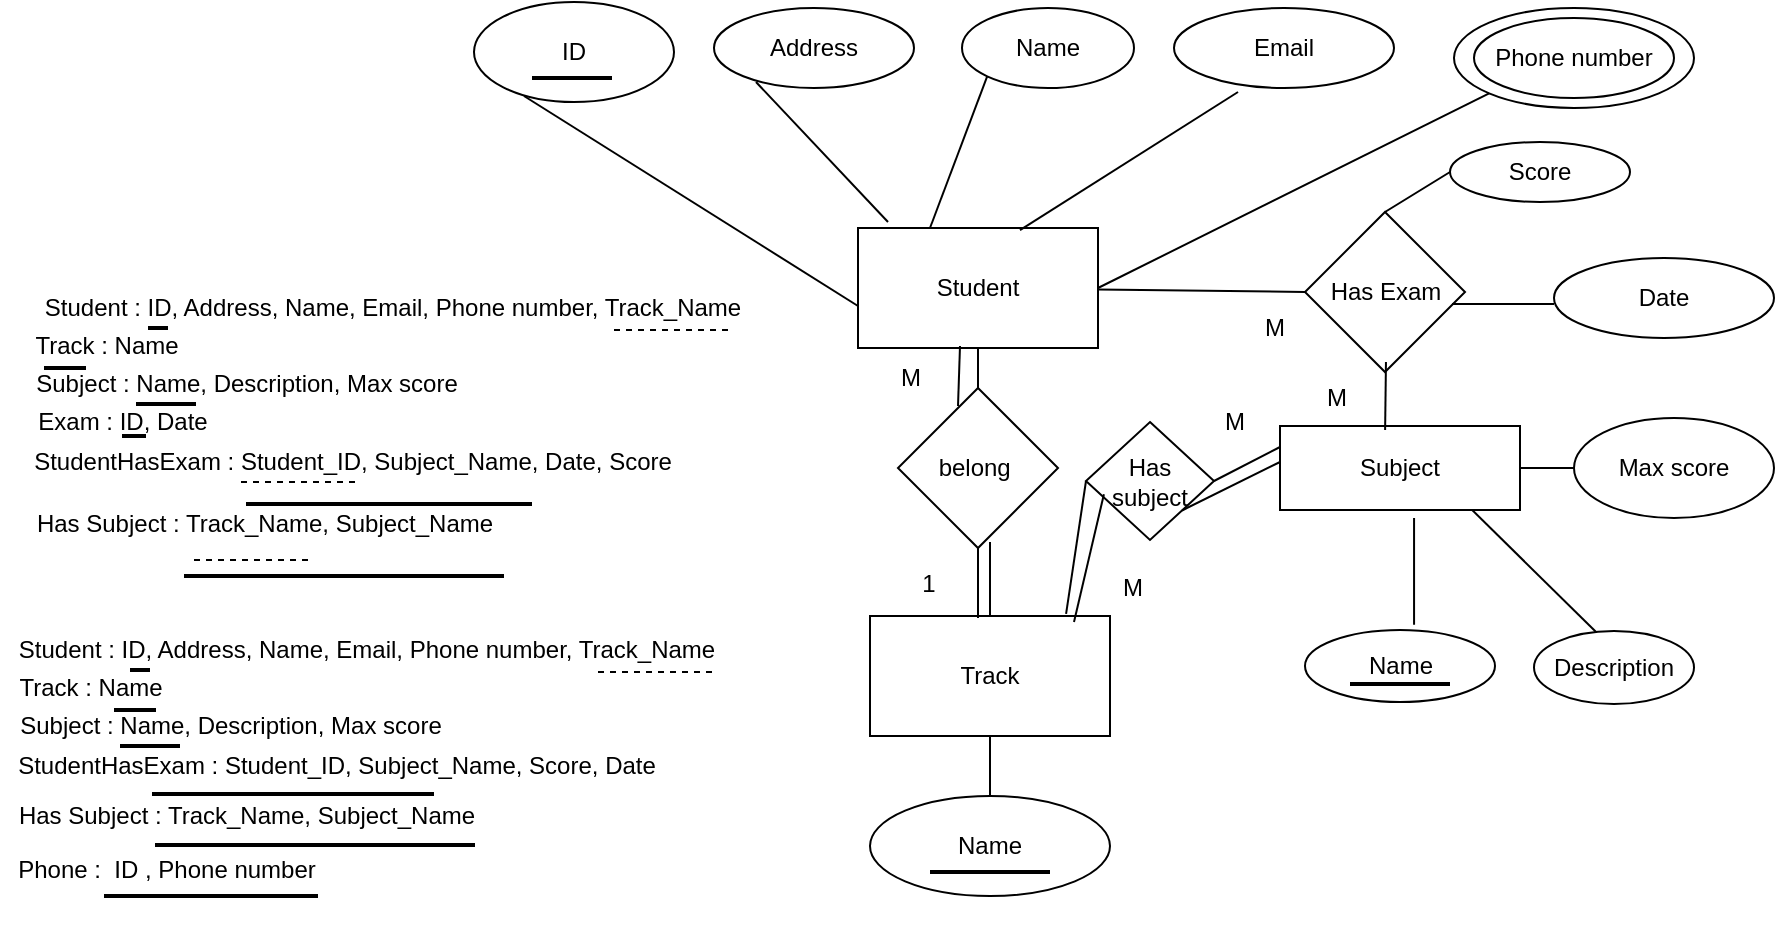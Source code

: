 <mxfile version="14.2.4" type="github">
  <diagram id="9nuSGyLWVy-_RpMzC_ME" name="Page-1">
    <mxGraphModel dx="1695" dy="482" grid="1" gridSize="10" guides="1" tooltips="1" connect="1" arrows="1" fold="1" page="1" pageScale="1" pageWidth="827" pageHeight="1169" math="0" shadow="0">
      <root>
        <mxCell id="0" />
        <mxCell id="1" parent="0" />
        <mxCell id="9ZyquPPQnGf5M0UI1L6W-2" value="Name" style="ellipse;whiteSpace=wrap;html=1;" parent="1" vertex="1">
          <mxGeometry x="354" y="3" width="86" height="40" as="geometry" />
        </mxCell>
        <mxCell id="9ZyquPPQnGf5M0UI1L6W-3" value="Email" style="ellipse;whiteSpace=wrap;html=1;" parent="1" vertex="1">
          <mxGeometry x="460" y="3" width="110" height="40" as="geometry" />
        </mxCell>
        <mxCell id="9ZyquPPQnGf5M0UI1L6W-4" value="Address" style="ellipse;whiteSpace=wrap;html=1;" parent="1" vertex="1">
          <mxGeometry x="230" y="3" width="100" height="40" as="geometry" />
        </mxCell>
        <mxCell id="9ZyquPPQnGf5M0UI1L6W-5" value="" style="ellipse;whiteSpace=wrap;html=1;" parent="1" vertex="1">
          <mxGeometry x="600" y="3" width="120" height="50" as="geometry" />
        </mxCell>
        <mxCell id="9ZyquPPQnGf5M0UI1L6W-6" value="Phone number" style="ellipse;whiteSpace=wrap;html=1;" parent="1" vertex="1">
          <mxGeometry x="610" y="8" width="100" height="40" as="geometry" />
        </mxCell>
        <mxCell id="9ZyquPPQnGf5M0UI1L6W-7" value="" style="endArrow=none;html=1;entryX=0;entryY=1;entryDx=0;entryDy=0;exitX=1;exitY=0.5;exitDx=0;exitDy=0;" parent="1" source="9ZyquPPQnGf5M0UI1L6W-1" target="9ZyquPPQnGf5M0UI1L6W-5" edge="1">
          <mxGeometry width="50" height="50" relative="1" as="geometry">
            <mxPoint x="390" y="153" as="sourcePoint" />
            <mxPoint x="440" y="103" as="targetPoint" />
          </mxGeometry>
        </mxCell>
        <mxCell id="9ZyquPPQnGf5M0UI1L6W-9" value="" style="endArrow=none;html=1;exitX=0.125;exitY=-0.05;exitDx=0;exitDy=0;exitPerimeter=0;entryX=0.73;entryY=0.925;entryDx=0;entryDy=0;entryPerimeter=0;" parent="1" source="9ZyquPPQnGf5M0UI1L6W-1" edge="1">
          <mxGeometry width="50" height="50" relative="1" as="geometry">
            <mxPoint x="228" y="103" as="sourcePoint" />
            <mxPoint x="251" y="40" as="targetPoint" />
          </mxGeometry>
        </mxCell>
        <mxCell id="9ZyquPPQnGf5M0UI1L6W-1" value="Student" style="rounded=0;whiteSpace=wrap;html=1;" parent="1" vertex="1">
          <mxGeometry x="302" y="113" width="120" height="60" as="geometry" />
        </mxCell>
        <mxCell id="9ZyquPPQnGf5M0UI1L6W-13" value="" style="endArrow=none;html=1;entryX=0.291;entryY=1.05;entryDx=0;entryDy=0;entryPerimeter=0;exitX=0.675;exitY=0.017;exitDx=0;exitDy=0;exitPerimeter=0;" parent="1" source="9ZyquPPQnGf5M0UI1L6W-1" target="9ZyquPPQnGf5M0UI1L6W-3" edge="1">
          <mxGeometry width="50" height="50" relative="1" as="geometry">
            <mxPoint x="390" y="153" as="sourcePoint" />
            <mxPoint x="440" y="103" as="targetPoint" />
          </mxGeometry>
        </mxCell>
        <mxCell id="9ZyquPPQnGf5M0UI1L6W-14" value="" style="endArrow=none;html=1;entryX=0;entryY=1;entryDx=0;entryDy=0;" parent="1" target="9ZyquPPQnGf5M0UI1L6W-2" edge="1">
          <mxGeometry width="50" height="50" relative="1" as="geometry">
            <mxPoint x="338" y="113" as="sourcePoint" />
            <mxPoint x="345" y="43" as="targetPoint" />
          </mxGeometry>
        </mxCell>
        <mxCell id="9ZyquPPQnGf5M0UI1L6W-15" value="Track" style="rounded=0;whiteSpace=wrap;html=1;" parent="1" vertex="1">
          <mxGeometry x="308" y="307" width="120" height="60" as="geometry" />
        </mxCell>
        <mxCell id="9ZyquPPQnGf5M0UI1L6W-17" value="Name" style="ellipse;whiteSpace=wrap;html=1;" parent="1" vertex="1">
          <mxGeometry x="308" y="397" width="120" height="50" as="geometry" />
        </mxCell>
        <mxCell id="9ZyquPPQnGf5M0UI1L6W-18" value="" style="endArrow=none;html=1;exitX=0.5;exitY=0;exitDx=0;exitDy=0;entryX=0.5;entryY=1;entryDx=0;entryDy=0;" parent="1" source="9ZyquPPQnGf5M0UI1L6W-17" target="9ZyquPPQnGf5M0UI1L6W-15" edge="1">
          <mxGeometry width="50" height="50" relative="1" as="geometry">
            <mxPoint x="338" y="305" as="sourcePoint" />
            <mxPoint x="388" y="255" as="targetPoint" />
          </mxGeometry>
        </mxCell>
        <mxCell id="9ZyquPPQnGf5M0UI1L6W-19" value="belong&amp;nbsp;" style="rhombus;whiteSpace=wrap;html=1;" parent="1" vertex="1">
          <mxGeometry x="322" y="193" width="80" height="80" as="geometry" />
        </mxCell>
        <mxCell id="9ZyquPPQnGf5M0UI1L6W-20" value="" style="endArrow=none;html=1;entryX=0.5;entryY=0;entryDx=0;entryDy=0;exitX=0.5;exitY=1;exitDx=0;exitDy=0;" parent="1" source="9ZyquPPQnGf5M0UI1L6W-1" target="9ZyquPPQnGf5M0UI1L6W-19" edge="1">
          <mxGeometry width="50" height="50" relative="1" as="geometry">
            <mxPoint x="338" y="280" as="sourcePoint" />
            <mxPoint x="388" y="230" as="targetPoint" />
          </mxGeometry>
        </mxCell>
        <mxCell id="9ZyquPPQnGf5M0UI1L6W-21" value="" style="endArrow=none;html=1;entryX=0.5;entryY=1;entryDx=0;entryDy=0;exitX=0.45;exitY=0.017;exitDx=0;exitDy=0;exitPerimeter=0;" parent="1" source="9ZyquPPQnGf5M0UI1L6W-15" target="9ZyquPPQnGf5M0UI1L6W-19" edge="1">
          <mxGeometry width="50" height="50" relative="1" as="geometry">
            <mxPoint x="368" y="300" as="sourcePoint" />
            <mxPoint x="388" y="230" as="targetPoint" />
          </mxGeometry>
        </mxCell>
        <mxCell id="9ZyquPPQnGf5M0UI1L6W-24" value="" style="endArrow=none;html=1;entryX=0.5;entryY=0;entryDx=0;entryDy=0;exitX=0.5;exitY=1;exitDx=0;exitDy=0;" parent="1" source="9ZyquPPQnGf5M0UI1L6W-1" target="9ZyquPPQnGf5M0UI1L6W-19" edge="1">
          <mxGeometry width="50" height="50" relative="1" as="geometry">
            <mxPoint x="338" y="280" as="sourcePoint" />
            <mxPoint x="388" y="230" as="targetPoint" />
          </mxGeometry>
        </mxCell>
        <mxCell id="9ZyquPPQnGf5M0UI1L6W-26" value="ID" style="ellipse;whiteSpace=wrap;html=1;" parent="1" vertex="1">
          <mxGeometry x="110" width="100" height="50" as="geometry" />
        </mxCell>
        <mxCell id="9ZyquPPQnGf5M0UI1L6W-27" value="" style="endArrow=none;html=1;exitX=0.77;exitY=0.94;exitDx=0;exitDy=0;exitPerimeter=0;entryX=0;entryY=0.65;entryDx=0;entryDy=0;entryPerimeter=0;" parent="1" target="9ZyquPPQnGf5M0UI1L6W-1" edge="1">
          <mxGeometry width="50" height="50" relative="1" as="geometry">
            <mxPoint x="135" y="47" as="sourcePoint" />
            <mxPoint x="388" y="230" as="targetPoint" />
          </mxGeometry>
        </mxCell>
        <mxCell id="9ZyquPPQnGf5M0UI1L6W-34" value="" style="line;strokeWidth=2;html=1;" parent="1" vertex="1">
          <mxGeometry x="139" y="33" width="40" height="10" as="geometry" />
        </mxCell>
        <mxCell id="9ZyquPPQnGf5M0UI1L6W-35" value="" style="line;strokeWidth=2;html=1;" parent="1" vertex="1">
          <mxGeometry x="338" y="430" width="60" height="10" as="geometry" />
        </mxCell>
        <mxCell id="9ZyquPPQnGf5M0UI1L6W-39" value="Name" style="ellipse;whiteSpace=wrap;html=1;" parent="1" vertex="1">
          <mxGeometry x="525.5" y="314" width="95" height="36" as="geometry" />
        </mxCell>
        <mxCell id="9ZyquPPQnGf5M0UI1L6W-40" value="" style="endArrow=none;html=1;entryX=0.574;entryY=0.038;entryDx=0;entryDy=0;entryPerimeter=0;exitX=0.617;exitY=0.983;exitDx=0;exitDy=0;exitPerimeter=0;" parent="1" edge="1">
          <mxGeometry width="50" height="50" relative="1" as="geometry">
            <mxPoint x="580.02" y="257.98" as="sourcePoint" />
            <mxPoint x="580.03" y="311.368" as="targetPoint" />
          </mxGeometry>
        </mxCell>
        <mxCell id="9ZyquPPQnGf5M0UI1L6W-41" value="" style="line;strokeWidth=2;html=1;" parent="1" vertex="1">
          <mxGeometry x="548" y="336" width="50" height="10" as="geometry" />
        </mxCell>
        <mxCell id="9ZyquPPQnGf5M0UI1L6W-43" value="Description" style="ellipse;whiteSpace=wrap;html=1;" parent="1" vertex="1">
          <mxGeometry x="640" y="314.5" width="80" height="36.5" as="geometry" />
        </mxCell>
        <mxCell id="9ZyquPPQnGf5M0UI1L6W-44" value="" style="endArrow=none;html=1;exitX=0.388;exitY=0.014;exitDx=0;exitDy=0;exitPerimeter=0;entryX=1;entryY=0.75;entryDx=0;entryDy=0;" parent="1" source="9ZyquPPQnGf5M0UI1L6W-43" edge="1">
          <mxGeometry width="50" height="50" relative="1" as="geometry">
            <mxPoint x="390" y="290" as="sourcePoint" />
            <mxPoint x="603" y="248" as="targetPoint" />
          </mxGeometry>
        </mxCell>
        <mxCell id="9ZyquPPQnGf5M0UI1L6W-45" value="Max score" style="ellipse;whiteSpace=wrap;html=1;" parent="1" vertex="1">
          <mxGeometry x="660" y="208" width="100" height="50" as="geometry" />
        </mxCell>
        <mxCell id="9ZyquPPQnGf5M0UI1L6W-46" value="" style="endArrow=none;html=1;entryX=0;entryY=0.5;entryDx=0;entryDy=0;exitX=1;exitY=0.5;exitDx=0;exitDy=0;" parent="1" target="9ZyquPPQnGf5M0UI1L6W-45" edge="1">
          <mxGeometry width="50" height="50" relative="1" as="geometry">
            <mxPoint x="603" y="233" as="sourcePoint" />
            <mxPoint x="440" y="240" as="targetPoint" />
          </mxGeometry>
        </mxCell>
        <mxCell id="9ZyquPPQnGf5M0UI1L6W-49" value="Subject" style="rounded=0;whiteSpace=wrap;html=1;" parent="1" vertex="1">
          <mxGeometry x="513" y="212" width="120" height="42" as="geometry" />
        </mxCell>
        <mxCell id="9ZyquPPQnGf5M0UI1L6W-52" value="Has Exam" style="rhombus;whiteSpace=wrap;html=1;" parent="1" vertex="1">
          <mxGeometry x="525.5" y="105" width="80" height="80" as="geometry" />
        </mxCell>
        <mxCell id="9ZyquPPQnGf5M0UI1L6W-53" value="" style="endArrow=none;html=1;entryX=0;entryY=0.5;entryDx=0;entryDy=0;" parent="1" source="9ZyquPPQnGf5M0UI1L6W-1" target="9ZyquPPQnGf5M0UI1L6W-52" edge="1">
          <mxGeometry width="50" height="50" relative="1" as="geometry">
            <mxPoint x="390" y="280" as="sourcePoint" />
            <mxPoint x="440" y="230" as="targetPoint" />
          </mxGeometry>
        </mxCell>
        <mxCell id="9ZyquPPQnGf5M0UI1L6W-55" value="" style="endArrow=none;html=1;exitX=0.438;exitY=0.19;exitDx=0;exitDy=0;exitPerimeter=0;entryX=0.506;entryY=0.938;entryDx=0;entryDy=0;entryPerimeter=0;" parent="1" target="9ZyquPPQnGf5M0UI1L6W-52" edge="1">
          <mxGeometry width="50" height="50" relative="1" as="geometry">
            <mxPoint x="565.56" y="213.98" as="sourcePoint" />
            <mxPoint x="566" y="190" as="targetPoint" />
          </mxGeometry>
        </mxCell>
        <mxCell id="9ZyquPPQnGf5M0UI1L6W-74" value="M" style="text;html=1;align=center;verticalAlign=middle;resizable=0;points=[];autosize=1;" parent="1" vertex="1">
          <mxGeometry x="525.5" y="188" width="30" height="20" as="geometry" />
        </mxCell>
        <mxCell id="9ZyquPPQnGf5M0UI1L6W-75" value="M" style="text;html=1;align=center;verticalAlign=middle;resizable=0;points=[];autosize=1;" parent="1" vertex="1">
          <mxGeometry x="495" y="153" width="30" height="20" as="geometry" />
        </mxCell>
        <mxCell id="9ZyquPPQnGf5M0UI1L6W-77" value="M" style="text;html=1;align=center;verticalAlign=middle;resizable=0;points=[];autosize=1;" parent="1" vertex="1">
          <mxGeometry x="313" y="178" width="30" height="20" as="geometry" />
        </mxCell>
        <mxCell id="9ZyquPPQnGf5M0UI1L6W-78" value="1" style="text;html=1;align=center;verticalAlign=middle;resizable=0;points=[];autosize=1;" parent="1" vertex="1">
          <mxGeometry x="327" y="281" width="20" height="20" as="geometry" />
        </mxCell>
        <mxCell id="9ZyquPPQnGf5M0UI1L6W-80" value="" style="endArrow=none;html=1;exitX=0.375;exitY=0.113;exitDx=0;exitDy=0;exitPerimeter=0;entryX=0.425;entryY=0.983;entryDx=0;entryDy=0;entryPerimeter=0;" parent="1" source="9ZyquPPQnGf5M0UI1L6W-19" target="9ZyquPPQnGf5M0UI1L6W-1" edge="1">
          <mxGeometry width="50" height="50" relative="1" as="geometry">
            <mxPoint x="368" y="260" as="sourcePoint" />
            <mxPoint x="418" y="210" as="targetPoint" />
          </mxGeometry>
        </mxCell>
        <mxCell id="9ZyquPPQnGf5M0UI1L6W-81" value="" style="endArrow=none;html=1;exitX=0.5;exitY=0;exitDx=0;exitDy=0;" parent="1" source="9ZyquPPQnGf5M0UI1L6W-15" edge="1">
          <mxGeometry width="50" height="50" relative="1" as="geometry">
            <mxPoint x="368" y="260" as="sourcePoint" />
            <mxPoint x="368" y="270" as="targetPoint" />
          </mxGeometry>
        </mxCell>
        <mxCell id="9ZyquPPQnGf5M0UI1L6W-84" value="" style="endArrow=none;html=1;" parent="1" edge="1">
          <mxGeometry width="50" height="50" relative="1" as="geometry">
            <mxPoint x="599" y="151" as="sourcePoint" />
            <mxPoint x="650" y="151" as="targetPoint" />
          </mxGeometry>
        </mxCell>
        <mxCell id="9ZyquPPQnGf5M0UI1L6W-86" value="Has&lt;br&gt;subject" style="rhombus;whiteSpace=wrap;html=1;" parent="1" vertex="1">
          <mxGeometry x="416" y="210" width="64" height="59" as="geometry" />
        </mxCell>
        <mxCell id="9ZyquPPQnGf5M0UI1L6W-87" value="" style="endArrow=none;html=1;entryX=0;entryY=0.5;entryDx=0;entryDy=0;exitX=0.817;exitY=-0.017;exitDx=0;exitDy=0;exitPerimeter=0;" parent="1" source="9ZyquPPQnGf5M0UI1L6W-15" target="9ZyquPPQnGf5M0UI1L6W-86" edge="1">
          <mxGeometry width="50" height="50" relative="1" as="geometry">
            <mxPoint x="410" y="300" as="sourcePoint" />
            <mxPoint x="470" y="210" as="targetPoint" />
          </mxGeometry>
        </mxCell>
        <mxCell id="9ZyquPPQnGf5M0UI1L6W-88" value="" style="endArrow=none;html=1;entryX=0;entryY=0.25;entryDx=0;entryDy=0;exitX=1;exitY=0.5;exitDx=0;exitDy=0;" parent="1" source="9ZyquPPQnGf5M0UI1L6W-86" target="9ZyquPPQnGf5M0UI1L6W-49" edge="1">
          <mxGeometry width="50" height="50" relative="1" as="geometry">
            <mxPoint x="420" y="260" as="sourcePoint" />
            <mxPoint x="470" y="210" as="targetPoint" />
          </mxGeometry>
        </mxCell>
        <mxCell id="9ZyquPPQnGf5M0UI1L6W-90" value="M" style="text;html=1;align=center;verticalAlign=middle;resizable=0;points=[];autosize=1;" parent="1" vertex="1">
          <mxGeometry x="424" y="283" width="30" height="20" as="geometry" />
        </mxCell>
        <mxCell id="9ZyquPPQnGf5M0UI1L6W-91" value="M" style="text;html=1;align=center;verticalAlign=middle;resizable=0;points=[];autosize=1;" parent="1" vertex="1">
          <mxGeometry x="475" y="200" width="30" height="20" as="geometry" />
        </mxCell>
        <mxCell id="9ZyquPPQnGf5M0UI1L6W-92" value="" style="endArrow=none;html=1;exitX=0.85;exitY=0.05;exitDx=0;exitDy=0;exitPerimeter=0;entryX=0.14;entryY=0.612;entryDx=0;entryDy=0;entryPerimeter=0;" parent="1" source="9ZyquPPQnGf5M0UI1L6W-15" target="9ZyquPPQnGf5M0UI1L6W-86" edge="1">
          <mxGeometry width="50" height="50" relative="1" as="geometry">
            <mxPoint x="420" y="260" as="sourcePoint" />
            <mxPoint x="440" y="250" as="targetPoint" />
          </mxGeometry>
        </mxCell>
        <mxCell id="9ZyquPPQnGf5M0UI1L6W-95" value="" style="endArrow=none;html=1;exitX=1;exitY=1;exitDx=0;exitDy=0;" parent="1" source="9ZyquPPQnGf5M0UI1L6W-86" edge="1">
          <mxGeometry width="50" height="50" relative="1" as="geometry">
            <mxPoint x="420" y="260" as="sourcePoint" />
            <mxPoint x="513" y="230" as="targetPoint" />
          </mxGeometry>
        </mxCell>
        <mxCell id="9ZyquPPQnGf5M0UI1L6W-97" value="Student : ID, Address, Name, Email, Phone number, Track_Name" style="text;html=1;align=center;verticalAlign=middle;resizable=0;points=[];autosize=1;" parent="1" vertex="1">
          <mxGeometry x="-111" y="143" width="360" height="20" as="geometry" />
        </mxCell>
        <mxCell id="9ZyquPPQnGf5M0UI1L6W-98" value="Track : Name" style="text;html=1;align=center;verticalAlign=middle;resizable=0;points=[];autosize=1;" parent="1" vertex="1">
          <mxGeometry x="-119" y="162" width="90" height="20" as="geometry" />
        </mxCell>
        <mxCell id="9ZyquPPQnGf5M0UI1L6W-99" value="Subject : Name, Description, Max score" style="text;html=1;align=center;verticalAlign=middle;resizable=0;points=[];autosize=1;" parent="1" vertex="1">
          <mxGeometry x="-119" y="181" width="230" height="20" as="geometry" />
        </mxCell>
        <mxCell id="9ZyquPPQnGf5M0UI1L6W-100" value="Exam : ID, Date" style="text;html=1;align=center;verticalAlign=middle;resizable=0;points=[];autosize=1;" parent="1" vertex="1">
          <mxGeometry x="-116" y="200" width="100" height="20" as="geometry" />
        </mxCell>
        <mxCell id="9ZyquPPQnGf5M0UI1L6W-101" value="" style="line;strokeWidth=2;html=1;" parent="1" vertex="1">
          <mxGeometry x="-53" y="158" width="10" height="10" as="geometry" />
        </mxCell>
        <mxCell id="9ZyquPPQnGf5M0UI1L6W-104" value="" style="line;strokeWidth=2;html=1;" parent="1" vertex="1">
          <mxGeometry x="-105" y="178" width="21" height="10" as="geometry" />
        </mxCell>
        <mxCell id="9ZyquPPQnGf5M0UI1L6W-106" value="" style="line;strokeWidth=2;html=1;" parent="1" vertex="1">
          <mxGeometry x="-59" y="196" width="30" height="10" as="geometry" />
        </mxCell>
        <mxCell id="9ZyquPPQnGf5M0UI1L6W-107" value="" style="line;strokeWidth=2;html=1;" parent="1" vertex="1">
          <mxGeometry x="-66" y="212" width="12" height="10" as="geometry" />
        </mxCell>
        <mxCell id="9ZyquPPQnGf5M0UI1L6W-116" value="Phone :&amp;nbsp;&amp;nbsp;ID , Phone number&lt;br&gt;&amp;nbsp;&lt;br&gt;&amp;nbsp;" style="text;html=1;align=center;verticalAlign=middle;resizable=0;points=[];autosize=1;" parent="1" vertex="1">
          <mxGeometry x="-124" y="423" width="160" height="50" as="geometry" />
        </mxCell>
        <mxCell id="9ZyquPPQnGf5M0UI1L6W-119" value="&lt;span&gt;StudentHasExam : Student_ID, Subject_Name, Date, Score&lt;/span&gt;" style="text;html=1;align=center;verticalAlign=middle;resizable=0;points=[];autosize=1;" parent="1" vertex="1">
          <mxGeometry x="-116" y="220" width="330" height="20" as="geometry" />
        </mxCell>
        <mxCell id="9ZyquPPQnGf5M0UI1L6W-121" value="" style="line;strokeWidth=2;html=1;" parent="1" vertex="1">
          <mxGeometry x="-4" y="246" width="143" height="10" as="geometry" />
        </mxCell>
        <mxCell id="9ZyquPPQnGf5M0UI1L6W-127" value="" style="endArrow=none;dashed=1;html=1;" parent="1" edge="1">
          <mxGeometry width="50" height="50" relative="1" as="geometry">
            <mxPoint x="180" y="164" as="sourcePoint" />
            <mxPoint x="240" y="164" as="targetPoint" />
          </mxGeometry>
        </mxCell>
        <mxCell id="9ZyquPPQnGf5M0UI1L6W-132" value="Has Subject : Track_Name, Subject_Name" style="text;html=1;align=center;verticalAlign=middle;resizable=0;points=[];autosize=1;" parent="1" vertex="1">
          <mxGeometry x="-115" y="251" width="240" height="20" as="geometry" />
        </mxCell>
        <mxCell id="9ZyquPPQnGf5M0UI1L6W-133" value="" style="line;strokeWidth=2;html=1;" parent="1" vertex="1">
          <mxGeometry x="-35" y="282" width="160" height="10" as="geometry" />
        </mxCell>
        <mxCell id="9ZyquPPQnGf5M0UI1L6W-134" value="Student : ID, Address, Name, Email, Phone number, Track_Name" style="text;html=1;align=center;verticalAlign=middle;resizable=0;points=[];autosize=1;" parent="1" vertex="1">
          <mxGeometry x="-124" y="314" width="360" height="20" as="geometry" />
        </mxCell>
        <mxCell id="9ZyquPPQnGf5M0UI1L6W-135" value="Track : Name" style="text;html=1;align=center;verticalAlign=middle;resizable=0;points=[];autosize=1;" parent="1" vertex="1">
          <mxGeometry x="-127" y="333" width="90" height="20" as="geometry" />
        </mxCell>
        <mxCell id="9ZyquPPQnGf5M0UI1L6W-136" value="Subject : Name, Description, Max score" style="text;html=1;align=center;verticalAlign=middle;resizable=0;points=[];autosize=1;" parent="1" vertex="1">
          <mxGeometry x="-127" y="352" width="230" height="20" as="geometry" />
        </mxCell>
        <mxCell id="9ZyquPPQnGf5M0UI1L6W-138" value="" style="line;strokeWidth=2;html=1;" parent="1" vertex="1">
          <mxGeometry x="-62" y="329" width="10" height="10" as="geometry" />
        </mxCell>
        <mxCell id="9ZyquPPQnGf5M0UI1L6W-139" value="" style="line;strokeWidth=2;html=1;" parent="1" vertex="1">
          <mxGeometry x="-70" y="349" width="21" height="10" as="geometry" />
        </mxCell>
        <mxCell id="9ZyquPPQnGf5M0UI1L6W-140" value="" style="line;strokeWidth=2;html=1;" parent="1" vertex="1">
          <mxGeometry x="-67" y="367" width="30" height="10" as="geometry" />
        </mxCell>
        <mxCell id="9ZyquPPQnGf5M0UI1L6W-142" value="StudentHasExam&lt;span&gt;&amp;nbsp;: Student_ID, Subject_Name, Score, Date&lt;/span&gt;" style="text;html=1;align=center;verticalAlign=middle;resizable=0;points=[];autosize=1;" parent="1" vertex="1">
          <mxGeometry x="-124" y="372" width="330" height="20" as="geometry" />
        </mxCell>
        <mxCell id="9ZyquPPQnGf5M0UI1L6W-143" value="" style="line;strokeWidth=2;html=1;" parent="1" vertex="1">
          <mxGeometry x="-51" y="391" width="141" height="10" as="geometry" />
        </mxCell>
        <mxCell id="9ZyquPPQnGf5M0UI1L6W-144" value="" style="endArrow=none;dashed=1;html=1;" parent="1" edge="1">
          <mxGeometry width="50" height="50" relative="1" as="geometry">
            <mxPoint x="172" y="335" as="sourcePoint" />
            <mxPoint x="232" y="335" as="targetPoint" />
          </mxGeometry>
        </mxCell>
        <mxCell id="9ZyquPPQnGf5M0UI1L6W-147" value="Has Subject : Track_Name, Subject_Name" style="text;html=1;align=center;verticalAlign=middle;resizable=0;points=[];autosize=1;" parent="1" vertex="1">
          <mxGeometry x="-124" y="397" width="240" height="20" as="geometry" />
        </mxCell>
        <mxCell id="9ZyquPPQnGf5M0UI1L6W-148" value="" style="line;strokeWidth=2;html=1;" parent="1" vertex="1">
          <mxGeometry x="-49.5" y="417" width="160" height="9" as="geometry" />
        </mxCell>
        <mxCell id="9ZyquPPQnGf5M0UI1L6W-151" value="" style="line;strokeWidth=2;html=1;" parent="1" vertex="1">
          <mxGeometry x="-75" y="442" width="107" height="10" as="geometry" />
        </mxCell>
        <mxCell id="9ZyquPPQnGf5M0UI1L6W-153" value="Score" style="ellipse;whiteSpace=wrap;html=1;" parent="1" vertex="1">
          <mxGeometry x="598" y="70" width="90" height="30" as="geometry" />
        </mxCell>
        <mxCell id="9ZyquPPQnGf5M0UI1L6W-154" value="" style="endArrow=none;html=1;entryX=0;entryY=0.5;entryDx=0;entryDy=0;exitX=0.5;exitY=0;exitDx=0;exitDy=0;" parent="1" source="9ZyquPPQnGf5M0UI1L6W-52" target="9ZyquPPQnGf5M0UI1L6W-153" edge="1">
          <mxGeometry width="50" height="50" relative="1" as="geometry">
            <mxPoint x="440" y="270" as="sourcePoint" />
            <mxPoint x="490" y="220" as="targetPoint" />
          </mxGeometry>
        </mxCell>
        <mxCell id="9ZyquPPQnGf5M0UI1L6W-160" value="Date" style="ellipse;whiteSpace=wrap;html=1;" parent="1" vertex="1">
          <mxGeometry x="650" y="128" width="110" height="40" as="geometry" />
        </mxCell>
        <mxCell id="kDyxBQdZqlh_UZgFHHj--1" value="" style="endArrow=none;dashed=1;html=1;" edge="1" parent="1">
          <mxGeometry width="50" height="50" relative="1" as="geometry">
            <mxPoint x="-30" y="279" as="sourcePoint" />
            <mxPoint x="30" y="279" as="targetPoint" />
          </mxGeometry>
        </mxCell>
        <mxCell id="kDyxBQdZqlh_UZgFHHj--2" value="" style="endArrow=none;dashed=1;html=1;" edge="1" parent="1">
          <mxGeometry width="50" height="50" relative="1" as="geometry">
            <mxPoint x="-6.5" y="240" as="sourcePoint" />
            <mxPoint x="53.5" y="240" as="targetPoint" />
          </mxGeometry>
        </mxCell>
      </root>
    </mxGraphModel>
  </diagram>
</mxfile>
